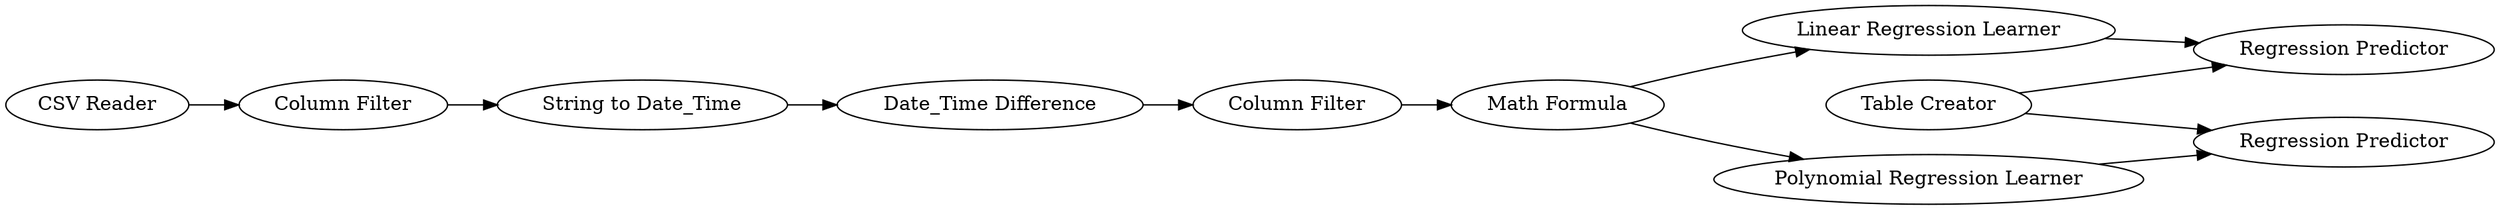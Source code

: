 digraph {
	7 -> 8
	3 -> 4
	11 -> 5
	6 -> 10
	4 -> 11
	1 -> 2
	9 -> 10
	2 -> 3
	5 -> 9
	5 -> 7
	6 -> 8
	5 [label="Math Formula"]
	1 [label="CSV Reader"]
	7 [label="Linear Regression Learner"]
	9 [label="Polynomial Regression Learner"]
	11 [label="Column Filter"]
	4 [label="Date_Time Difference"]
	6 [label="Table Creator"]
	8 [label="Regression Predictor"]
	3 [label="String to Date_Time"]
	2 [label="Column Filter"]
	10 [label="Regression Predictor"]
	rankdir=LR
}
